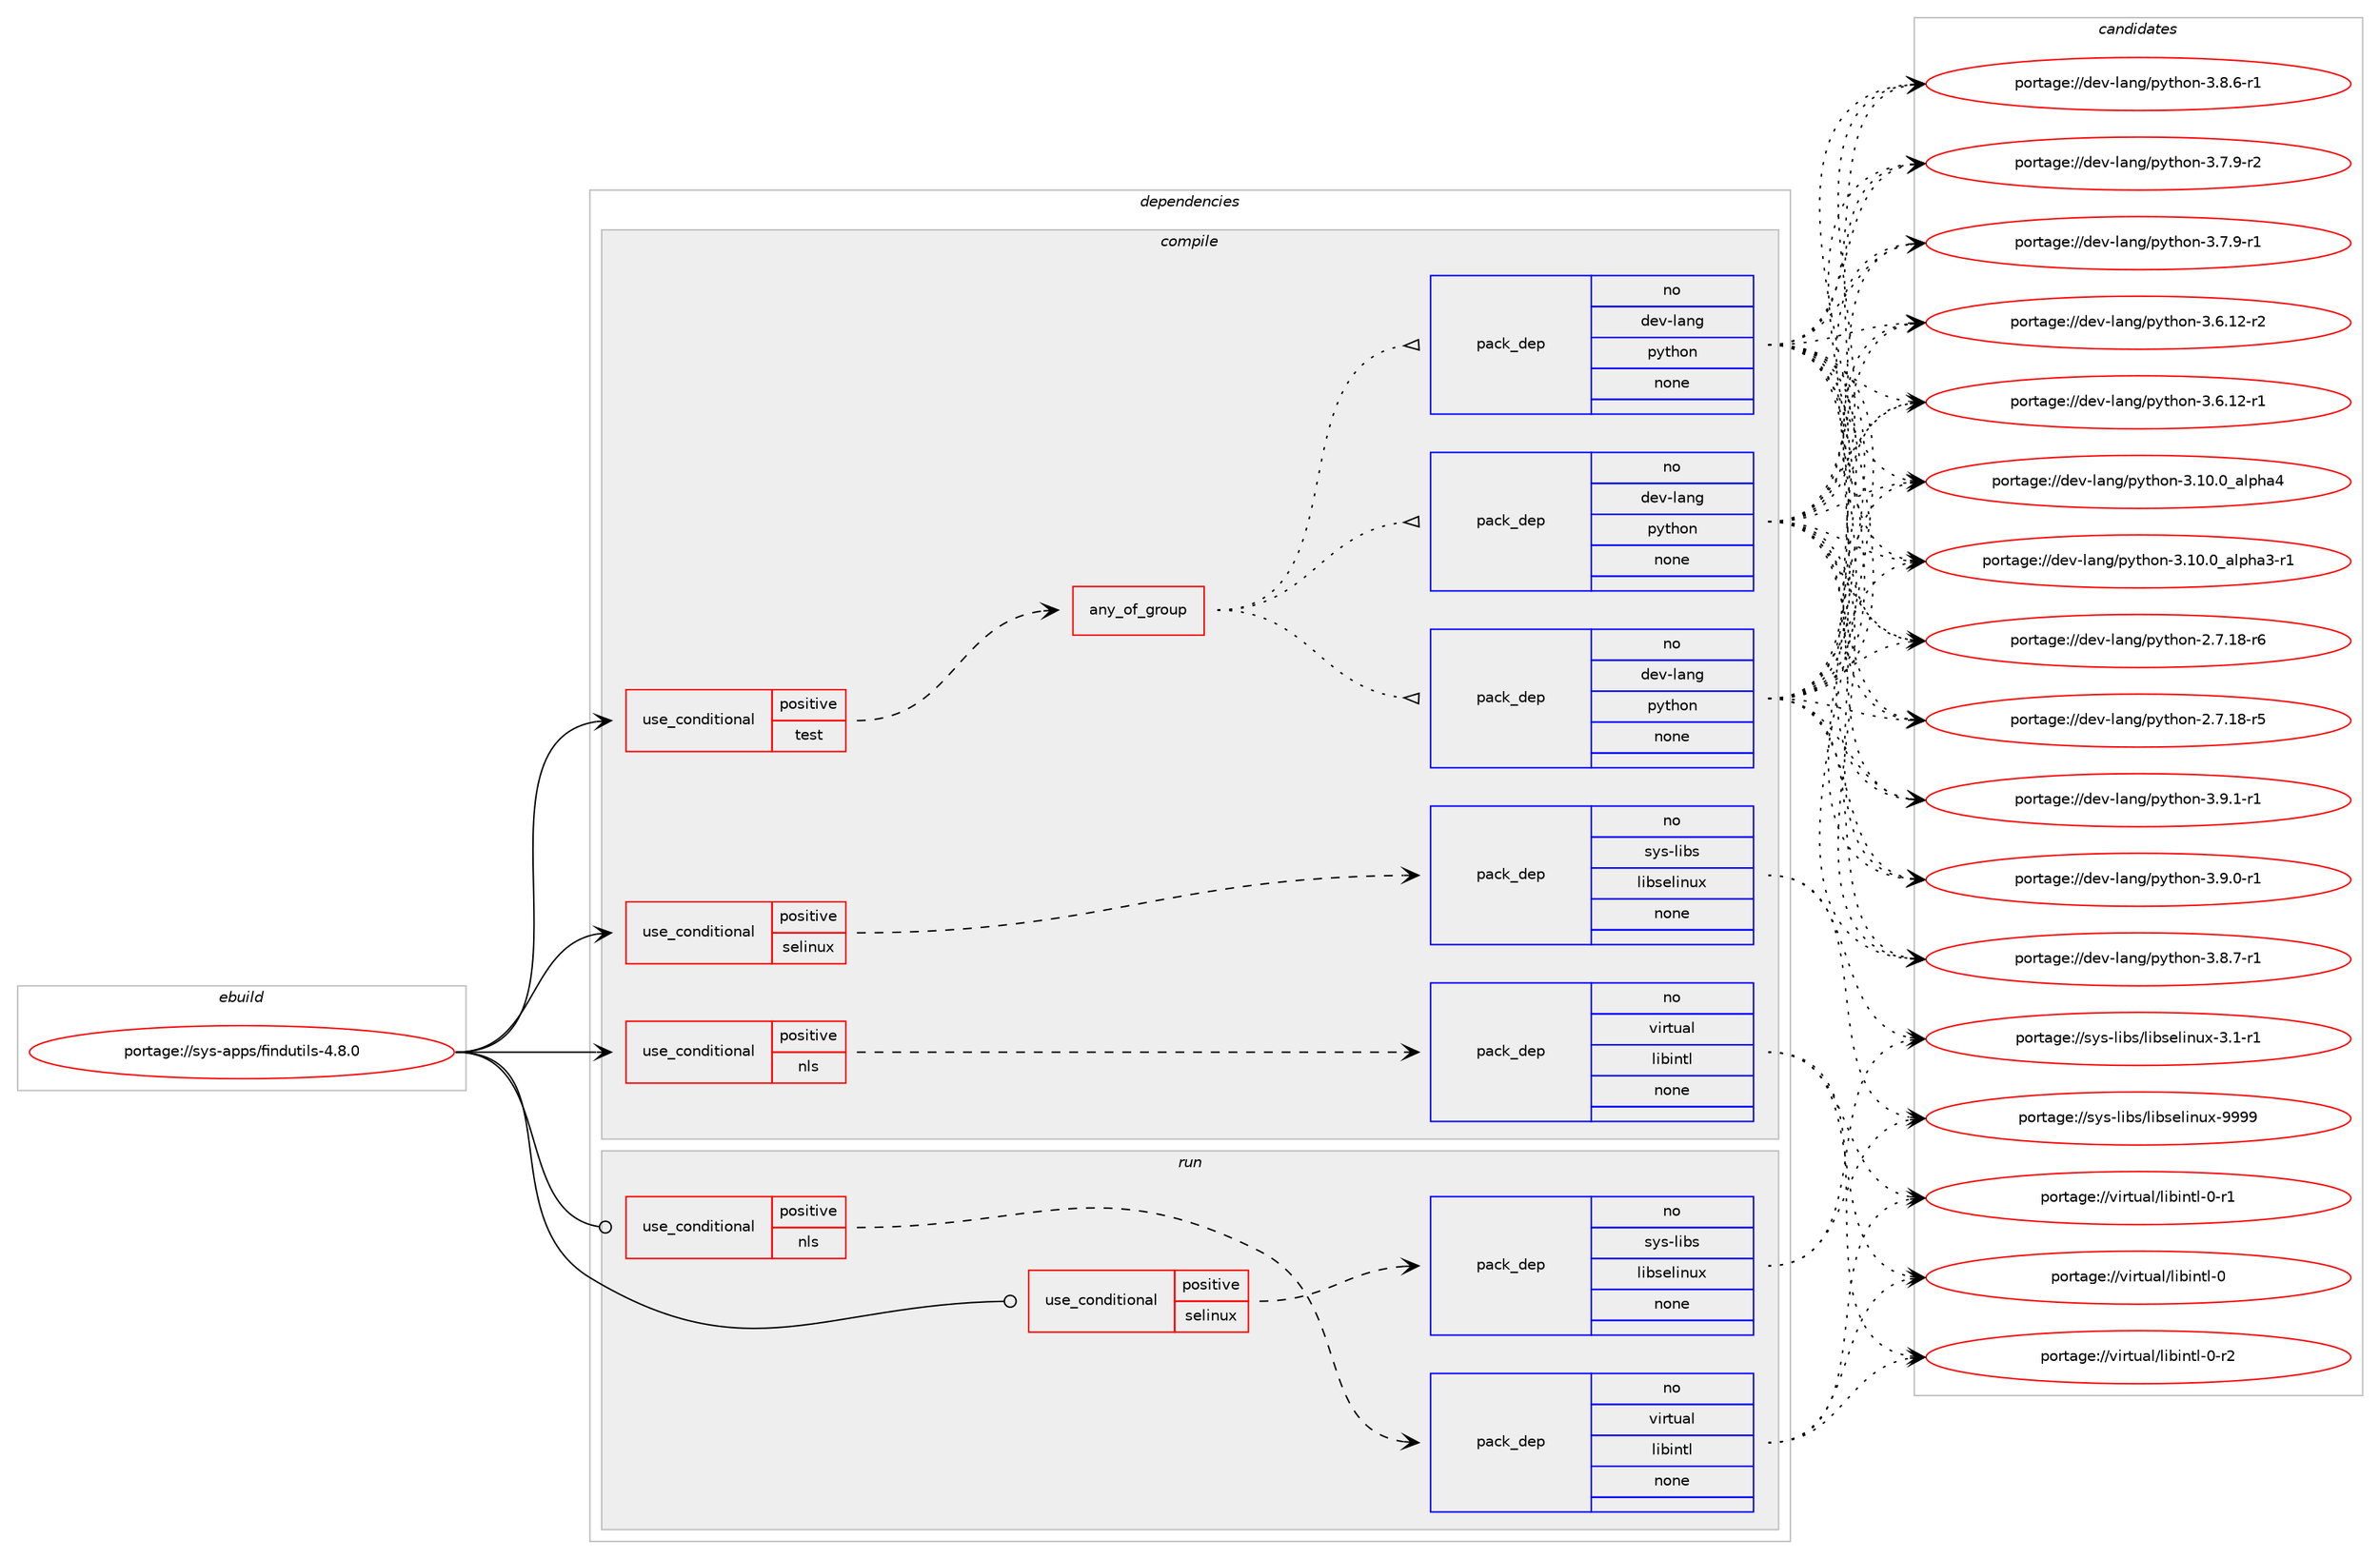 digraph prolog {

# *************
# Graph options
# *************

newrank=true;
concentrate=true;
compound=true;
graph [rankdir=LR,fontname=Helvetica,fontsize=10,ranksep=1.5];#, ranksep=2.5, nodesep=0.2];
edge  [arrowhead=vee];
node  [fontname=Helvetica,fontsize=10];

# **********
# The ebuild
# **********

subgraph cluster_leftcol {
color=gray;
rank=same;
label=<<i>ebuild</i>>;
id [label="portage://sys-apps/findutils-4.8.0", color=red, width=4, href="../sys-apps/findutils-4.8.0.svg"];
}

# ****************
# The dependencies
# ****************

subgraph cluster_midcol {
color=gray;
label=<<i>dependencies</i>>;
subgraph cluster_compile {
fillcolor="#eeeeee";
style=filled;
label=<<i>compile</i>>;
subgraph cond4315 {
dependency14281 [label=<<TABLE BORDER="0" CELLBORDER="1" CELLSPACING="0" CELLPADDING="4"><TR><TD ROWSPAN="3" CELLPADDING="10">use_conditional</TD></TR><TR><TD>positive</TD></TR><TR><TD>nls</TD></TR></TABLE>>, shape=none, color=red];
subgraph pack9849 {
dependency14282 [label=<<TABLE BORDER="0" CELLBORDER="1" CELLSPACING="0" CELLPADDING="4" WIDTH="220"><TR><TD ROWSPAN="6" CELLPADDING="30">pack_dep</TD></TR><TR><TD WIDTH="110">no</TD></TR><TR><TD>virtual</TD></TR><TR><TD>libintl</TD></TR><TR><TD>none</TD></TR><TR><TD></TD></TR></TABLE>>, shape=none, color=blue];
}
dependency14281:e -> dependency14282:w [weight=20,style="dashed",arrowhead="vee"];
}
id:e -> dependency14281:w [weight=20,style="solid",arrowhead="vee"];
subgraph cond4316 {
dependency14283 [label=<<TABLE BORDER="0" CELLBORDER="1" CELLSPACING="0" CELLPADDING="4"><TR><TD ROWSPAN="3" CELLPADDING="10">use_conditional</TD></TR><TR><TD>positive</TD></TR><TR><TD>selinux</TD></TR></TABLE>>, shape=none, color=red];
subgraph pack9850 {
dependency14284 [label=<<TABLE BORDER="0" CELLBORDER="1" CELLSPACING="0" CELLPADDING="4" WIDTH="220"><TR><TD ROWSPAN="6" CELLPADDING="30">pack_dep</TD></TR><TR><TD WIDTH="110">no</TD></TR><TR><TD>sys-libs</TD></TR><TR><TD>libselinux</TD></TR><TR><TD>none</TD></TR><TR><TD></TD></TR></TABLE>>, shape=none, color=blue];
}
dependency14283:e -> dependency14284:w [weight=20,style="dashed",arrowhead="vee"];
}
id:e -> dependency14283:w [weight=20,style="solid",arrowhead="vee"];
subgraph cond4317 {
dependency14285 [label=<<TABLE BORDER="0" CELLBORDER="1" CELLSPACING="0" CELLPADDING="4"><TR><TD ROWSPAN="3" CELLPADDING="10">use_conditional</TD></TR><TR><TD>positive</TD></TR><TR><TD>test</TD></TR></TABLE>>, shape=none, color=red];
subgraph any100 {
dependency14286 [label=<<TABLE BORDER="0" CELLBORDER="1" CELLSPACING="0" CELLPADDING="4"><TR><TD CELLPADDING="10">any_of_group</TD></TR></TABLE>>, shape=none, color=red];subgraph pack9851 {
dependency14287 [label=<<TABLE BORDER="0" CELLBORDER="1" CELLSPACING="0" CELLPADDING="4" WIDTH="220"><TR><TD ROWSPAN="6" CELLPADDING="30">pack_dep</TD></TR><TR><TD WIDTH="110">no</TD></TR><TR><TD>dev-lang</TD></TR><TR><TD>python</TD></TR><TR><TD>none</TD></TR><TR><TD></TD></TR></TABLE>>, shape=none, color=blue];
}
dependency14286:e -> dependency14287:w [weight=20,style="dotted",arrowhead="oinv"];
subgraph pack9852 {
dependency14288 [label=<<TABLE BORDER="0" CELLBORDER="1" CELLSPACING="0" CELLPADDING="4" WIDTH="220"><TR><TD ROWSPAN="6" CELLPADDING="30">pack_dep</TD></TR><TR><TD WIDTH="110">no</TD></TR><TR><TD>dev-lang</TD></TR><TR><TD>python</TD></TR><TR><TD>none</TD></TR><TR><TD></TD></TR></TABLE>>, shape=none, color=blue];
}
dependency14286:e -> dependency14288:w [weight=20,style="dotted",arrowhead="oinv"];
subgraph pack9853 {
dependency14289 [label=<<TABLE BORDER="0" CELLBORDER="1" CELLSPACING="0" CELLPADDING="4" WIDTH="220"><TR><TD ROWSPAN="6" CELLPADDING="30">pack_dep</TD></TR><TR><TD WIDTH="110">no</TD></TR><TR><TD>dev-lang</TD></TR><TR><TD>python</TD></TR><TR><TD>none</TD></TR><TR><TD></TD></TR></TABLE>>, shape=none, color=blue];
}
dependency14286:e -> dependency14289:w [weight=20,style="dotted",arrowhead="oinv"];
}
dependency14285:e -> dependency14286:w [weight=20,style="dashed",arrowhead="vee"];
}
id:e -> dependency14285:w [weight=20,style="solid",arrowhead="vee"];
}
subgraph cluster_compileandrun {
fillcolor="#eeeeee";
style=filled;
label=<<i>compile and run</i>>;
}
subgraph cluster_run {
fillcolor="#eeeeee";
style=filled;
label=<<i>run</i>>;
subgraph cond4318 {
dependency14290 [label=<<TABLE BORDER="0" CELLBORDER="1" CELLSPACING="0" CELLPADDING="4"><TR><TD ROWSPAN="3" CELLPADDING="10">use_conditional</TD></TR><TR><TD>positive</TD></TR><TR><TD>nls</TD></TR></TABLE>>, shape=none, color=red];
subgraph pack9854 {
dependency14291 [label=<<TABLE BORDER="0" CELLBORDER="1" CELLSPACING="0" CELLPADDING="4" WIDTH="220"><TR><TD ROWSPAN="6" CELLPADDING="30">pack_dep</TD></TR><TR><TD WIDTH="110">no</TD></TR><TR><TD>virtual</TD></TR><TR><TD>libintl</TD></TR><TR><TD>none</TD></TR><TR><TD></TD></TR></TABLE>>, shape=none, color=blue];
}
dependency14290:e -> dependency14291:w [weight=20,style="dashed",arrowhead="vee"];
}
id:e -> dependency14290:w [weight=20,style="solid",arrowhead="odot"];
subgraph cond4319 {
dependency14292 [label=<<TABLE BORDER="0" CELLBORDER="1" CELLSPACING="0" CELLPADDING="4"><TR><TD ROWSPAN="3" CELLPADDING="10">use_conditional</TD></TR><TR><TD>positive</TD></TR><TR><TD>selinux</TD></TR></TABLE>>, shape=none, color=red];
subgraph pack9855 {
dependency14293 [label=<<TABLE BORDER="0" CELLBORDER="1" CELLSPACING="0" CELLPADDING="4" WIDTH="220"><TR><TD ROWSPAN="6" CELLPADDING="30">pack_dep</TD></TR><TR><TD WIDTH="110">no</TD></TR><TR><TD>sys-libs</TD></TR><TR><TD>libselinux</TD></TR><TR><TD>none</TD></TR><TR><TD></TD></TR></TABLE>>, shape=none, color=blue];
}
dependency14292:e -> dependency14293:w [weight=20,style="dashed",arrowhead="vee"];
}
id:e -> dependency14292:w [weight=20,style="solid",arrowhead="odot"];
}
}

# **************
# The candidates
# **************

subgraph cluster_choices {
rank=same;
color=gray;
label=<<i>candidates</i>>;

subgraph choice9849 {
color=black;
nodesep=1;
choice11810511411611797108471081059810511011610845484511450 [label="portage://virtual/libintl-0-r2", color=red, width=4,href="../virtual/libintl-0-r2.svg"];
choice11810511411611797108471081059810511011610845484511449 [label="portage://virtual/libintl-0-r1", color=red, width=4,href="../virtual/libintl-0-r1.svg"];
choice1181051141161179710847108105981051101161084548 [label="portage://virtual/libintl-0", color=red, width=4,href="../virtual/libintl-0.svg"];
dependency14282:e -> choice11810511411611797108471081059810511011610845484511450:w [style=dotted,weight="100"];
dependency14282:e -> choice11810511411611797108471081059810511011610845484511449:w [style=dotted,weight="100"];
dependency14282:e -> choice1181051141161179710847108105981051101161084548:w [style=dotted,weight="100"];
}
subgraph choice9850 {
color=black;
nodesep=1;
choice115121115451081059811547108105981151011081051101171204557575757 [label="portage://sys-libs/libselinux-9999", color=red, width=4,href="../sys-libs/libselinux-9999.svg"];
choice11512111545108105981154710810598115101108105110117120455146494511449 [label="portage://sys-libs/libselinux-3.1-r1", color=red, width=4,href="../sys-libs/libselinux-3.1-r1.svg"];
dependency14284:e -> choice115121115451081059811547108105981151011081051101171204557575757:w [style=dotted,weight="100"];
dependency14284:e -> choice11512111545108105981154710810598115101108105110117120455146494511449:w [style=dotted,weight="100"];
}
subgraph choice9851 {
color=black;
nodesep=1;
choice1001011184510897110103471121211161041111104551465746494511449 [label="portage://dev-lang/python-3.9.1-r1", color=red, width=4,href="../dev-lang/python-3.9.1-r1.svg"];
choice1001011184510897110103471121211161041111104551465746484511449 [label="portage://dev-lang/python-3.9.0-r1", color=red, width=4,href="../dev-lang/python-3.9.0-r1.svg"];
choice1001011184510897110103471121211161041111104551465646554511449 [label="portage://dev-lang/python-3.8.7-r1", color=red, width=4,href="../dev-lang/python-3.8.7-r1.svg"];
choice1001011184510897110103471121211161041111104551465646544511449 [label="portage://dev-lang/python-3.8.6-r1", color=red, width=4,href="../dev-lang/python-3.8.6-r1.svg"];
choice1001011184510897110103471121211161041111104551465546574511450 [label="portage://dev-lang/python-3.7.9-r2", color=red, width=4,href="../dev-lang/python-3.7.9-r2.svg"];
choice1001011184510897110103471121211161041111104551465546574511449 [label="portage://dev-lang/python-3.7.9-r1", color=red, width=4,href="../dev-lang/python-3.7.9-r1.svg"];
choice100101118451089711010347112121116104111110455146544649504511450 [label="portage://dev-lang/python-3.6.12-r2", color=red, width=4,href="../dev-lang/python-3.6.12-r2.svg"];
choice100101118451089711010347112121116104111110455146544649504511449 [label="portage://dev-lang/python-3.6.12-r1", color=red, width=4,href="../dev-lang/python-3.6.12-r1.svg"];
choice1001011184510897110103471121211161041111104551464948464895971081121049752 [label="portage://dev-lang/python-3.10.0_alpha4", color=red, width=4,href="../dev-lang/python-3.10.0_alpha4.svg"];
choice10010111845108971101034711212111610411111045514649484648959710811210497514511449 [label="portage://dev-lang/python-3.10.0_alpha3-r1", color=red, width=4,href="../dev-lang/python-3.10.0_alpha3-r1.svg"];
choice100101118451089711010347112121116104111110455046554649564511454 [label="portage://dev-lang/python-2.7.18-r6", color=red, width=4,href="../dev-lang/python-2.7.18-r6.svg"];
choice100101118451089711010347112121116104111110455046554649564511453 [label="portage://dev-lang/python-2.7.18-r5", color=red, width=4,href="../dev-lang/python-2.7.18-r5.svg"];
dependency14287:e -> choice1001011184510897110103471121211161041111104551465746494511449:w [style=dotted,weight="100"];
dependency14287:e -> choice1001011184510897110103471121211161041111104551465746484511449:w [style=dotted,weight="100"];
dependency14287:e -> choice1001011184510897110103471121211161041111104551465646554511449:w [style=dotted,weight="100"];
dependency14287:e -> choice1001011184510897110103471121211161041111104551465646544511449:w [style=dotted,weight="100"];
dependency14287:e -> choice1001011184510897110103471121211161041111104551465546574511450:w [style=dotted,weight="100"];
dependency14287:e -> choice1001011184510897110103471121211161041111104551465546574511449:w [style=dotted,weight="100"];
dependency14287:e -> choice100101118451089711010347112121116104111110455146544649504511450:w [style=dotted,weight="100"];
dependency14287:e -> choice100101118451089711010347112121116104111110455146544649504511449:w [style=dotted,weight="100"];
dependency14287:e -> choice1001011184510897110103471121211161041111104551464948464895971081121049752:w [style=dotted,weight="100"];
dependency14287:e -> choice10010111845108971101034711212111610411111045514649484648959710811210497514511449:w [style=dotted,weight="100"];
dependency14287:e -> choice100101118451089711010347112121116104111110455046554649564511454:w [style=dotted,weight="100"];
dependency14287:e -> choice100101118451089711010347112121116104111110455046554649564511453:w [style=dotted,weight="100"];
}
subgraph choice9852 {
color=black;
nodesep=1;
choice1001011184510897110103471121211161041111104551465746494511449 [label="portage://dev-lang/python-3.9.1-r1", color=red, width=4,href="../dev-lang/python-3.9.1-r1.svg"];
choice1001011184510897110103471121211161041111104551465746484511449 [label="portage://dev-lang/python-3.9.0-r1", color=red, width=4,href="../dev-lang/python-3.9.0-r1.svg"];
choice1001011184510897110103471121211161041111104551465646554511449 [label="portage://dev-lang/python-3.8.7-r1", color=red, width=4,href="../dev-lang/python-3.8.7-r1.svg"];
choice1001011184510897110103471121211161041111104551465646544511449 [label="portage://dev-lang/python-3.8.6-r1", color=red, width=4,href="../dev-lang/python-3.8.6-r1.svg"];
choice1001011184510897110103471121211161041111104551465546574511450 [label="portage://dev-lang/python-3.7.9-r2", color=red, width=4,href="../dev-lang/python-3.7.9-r2.svg"];
choice1001011184510897110103471121211161041111104551465546574511449 [label="portage://dev-lang/python-3.7.9-r1", color=red, width=4,href="../dev-lang/python-3.7.9-r1.svg"];
choice100101118451089711010347112121116104111110455146544649504511450 [label="portage://dev-lang/python-3.6.12-r2", color=red, width=4,href="../dev-lang/python-3.6.12-r2.svg"];
choice100101118451089711010347112121116104111110455146544649504511449 [label="portage://dev-lang/python-3.6.12-r1", color=red, width=4,href="../dev-lang/python-3.6.12-r1.svg"];
choice1001011184510897110103471121211161041111104551464948464895971081121049752 [label="portage://dev-lang/python-3.10.0_alpha4", color=red, width=4,href="../dev-lang/python-3.10.0_alpha4.svg"];
choice10010111845108971101034711212111610411111045514649484648959710811210497514511449 [label="portage://dev-lang/python-3.10.0_alpha3-r1", color=red, width=4,href="../dev-lang/python-3.10.0_alpha3-r1.svg"];
choice100101118451089711010347112121116104111110455046554649564511454 [label="portage://dev-lang/python-2.7.18-r6", color=red, width=4,href="../dev-lang/python-2.7.18-r6.svg"];
choice100101118451089711010347112121116104111110455046554649564511453 [label="portage://dev-lang/python-2.7.18-r5", color=red, width=4,href="../dev-lang/python-2.7.18-r5.svg"];
dependency14288:e -> choice1001011184510897110103471121211161041111104551465746494511449:w [style=dotted,weight="100"];
dependency14288:e -> choice1001011184510897110103471121211161041111104551465746484511449:w [style=dotted,weight="100"];
dependency14288:e -> choice1001011184510897110103471121211161041111104551465646554511449:w [style=dotted,weight="100"];
dependency14288:e -> choice1001011184510897110103471121211161041111104551465646544511449:w [style=dotted,weight="100"];
dependency14288:e -> choice1001011184510897110103471121211161041111104551465546574511450:w [style=dotted,weight="100"];
dependency14288:e -> choice1001011184510897110103471121211161041111104551465546574511449:w [style=dotted,weight="100"];
dependency14288:e -> choice100101118451089711010347112121116104111110455146544649504511450:w [style=dotted,weight="100"];
dependency14288:e -> choice100101118451089711010347112121116104111110455146544649504511449:w [style=dotted,weight="100"];
dependency14288:e -> choice1001011184510897110103471121211161041111104551464948464895971081121049752:w [style=dotted,weight="100"];
dependency14288:e -> choice10010111845108971101034711212111610411111045514649484648959710811210497514511449:w [style=dotted,weight="100"];
dependency14288:e -> choice100101118451089711010347112121116104111110455046554649564511454:w [style=dotted,weight="100"];
dependency14288:e -> choice100101118451089711010347112121116104111110455046554649564511453:w [style=dotted,weight="100"];
}
subgraph choice9853 {
color=black;
nodesep=1;
choice1001011184510897110103471121211161041111104551465746494511449 [label="portage://dev-lang/python-3.9.1-r1", color=red, width=4,href="../dev-lang/python-3.9.1-r1.svg"];
choice1001011184510897110103471121211161041111104551465746484511449 [label="portage://dev-lang/python-3.9.0-r1", color=red, width=4,href="../dev-lang/python-3.9.0-r1.svg"];
choice1001011184510897110103471121211161041111104551465646554511449 [label="portage://dev-lang/python-3.8.7-r1", color=red, width=4,href="../dev-lang/python-3.8.7-r1.svg"];
choice1001011184510897110103471121211161041111104551465646544511449 [label="portage://dev-lang/python-3.8.6-r1", color=red, width=4,href="../dev-lang/python-3.8.6-r1.svg"];
choice1001011184510897110103471121211161041111104551465546574511450 [label="portage://dev-lang/python-3.7.9-r2", color=red, width=4,href="../dev-lang/python-3.7.9-r2.svg"];
choice1001011184510897110103471121211161041111104551465546574511449 [label="portage://dev-lang/python-3.7.9-r1", color=red, width=4,href="../dev-lang/python-3.7.9-r1.svg"];
choice100101118451089711010347112121116104111110455146544649504511450 [label="portage://dev-lang/python-3.6.12-r2", color=red, width=4,href="../dev-lang/python-3.6.12-r2.svg"];
choice100101118451089711010347112121116104111110455146544649504511449 [label="portage://dev-lang/python-3.6.12-r1", color=red, width=4,href="../dev-lang/python-3.6.12-r1.svg"];
choice1001011184510897110103471121211161041111104551464948464895971081121049752 [label="portage://dev-lang/python-3.10.0_alpha4", color=red, width=4,href="../dev-lang/python-3.10.0_alpha4.svg"];
choice10010111845108971101034711212111610411111045514649484648959710811210497514511449 [label="portage://dev-lang/python-3.10.0_alpha3-r1", color=red, width=4,href="../dev-lang/python-3.10.0_alpha3-r1.svg"];
choice100101118451089711010347112121116104111110455046554649564511454 [label="portage://dev-lang/python-2.7.18-r6", color=red, width=4,href="../dev-lang/python-2.7.18-r6.svg"];
choice100101118451089711010347112121116104111110455046554649564511453 [label="portage://dev-lang/python-2.7.18-r5", color=red, width=4,href="../dev-lang/python-2.7.18-r5.svg"];
dependency14289:e -> choice1001011184510897110103471121211161041111104551465746494511449:w [style=dotted,weight="100"];
dependency14289:e -> choice1001011184510897110103471121211161041111104551465746484511449:w [style=dotted,weight="100"];
dependency14289:e -> choice1001011184510897110103471121211161041111104551465646554511449:w [style=dotted,weight="100"];
dependency14289:e -> choice1001011184510897110103471121211161041111104551465646544511449:w [style=dotted,weight="100"];
dependency14289:e -> choice1001011184510897110103471121211161041111104551465546574511450:w [style=dotted,weight="100"];
dependency14289:e -> choice1001011184510897110103471121211161041111104551465546574511449:w [style=dotted,weight="100"];
dependency14289:e -> choice100101118451089711010347112121116104111110455146544649504511450:w [style=dotted,weight="100"];
dependency14289:e -> choice100101118451089711010347112121116104111110455146544649504511449:w [style=dotted,weight="100"];
dependency14289:e -> choice1001011184510897110103471121211161041111104551464948464895971081121049752:w [style=dotted,weight="100"];
dependency14289:e -> choice10010111845108971101034711212111610411111045514649484648959710811210497514511449:w [style=dotted,weight="100"];
dependency14289:e -> choice100101118451089711010347112121116104111110455046554649564511454:w [style=dotted,weight="100"];
dependency14289:e -> choice100101118451089711010347112121116104111110455046554649564511453:w [style=dotted,weight="100"];
}
subgraph choice9854 {
color=black;
nodesep=1;
choice11810511411611797108471081059810511011610845484511450 [label="portage://virtual/libintl-0-r2", color=red, width=4,href="../virtual/libintl-0-r2.svg"];
choice11810511411611797108471081059810511011610845484511449 [label="portage://virtual/libintl-0-r1", color=red, width=4,href="../virtual/libintl-0-r1.svg"];
choice1181051141161179710847108105981051101161084548 [label="portage://virtual/libintl-0", color=red, width=4,href="../virtual/libintl-0.svg"];
dependency14291:e -> choice11810511411611797108471081059810511011610845484511450:w [style=dotted,weight="100"];
dependency14291:e -> choice11810511411611797108471081059810511011610845484511449:w [style=dotted,weight="100"];
dependency14291:e -> choice1181051141161179710847108105981051101161084548:w [style=dotted,weight="100"];
}
subgraph choice9855 {
color=black;
nodesep=1;
choice115121115451081059811547108105981151011081051101171204557575757 [label="portage://sys-libs/libselinux-9999", color=red, width=4,href="../sys-libs/libselinux-9999.svg"];
choice11512111545108105981154710810598115101108105110117120455146494511449 [label="portage://sys-libs/libselinux-3.1-r1", color=red, width=4,href="../sys-libs/libselinux-3.1-r1.svg"];
dependency14293:e -> choice115121115451081059811547108105981151011081051101171204557575757:w [style=dotted,weight="100"];
dependency14293:e -> choice11512111545108105981154710810598115101108105110117120455146494511449:w [style=dotted,weight="100"];
}
}

}

